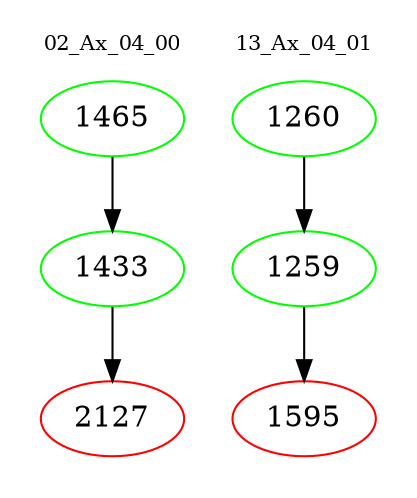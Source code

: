 digraph{
subgraph cluster_0 {
color = white
label = "02_Ax_04_00";
fontsize=10;
T0_1465 [label="1465", color="green"]
T0_1465 -> T0_1433 [color="black"]
T0_1433 [label="1433", color="green"]
T0_1433 -> T0_2127 [color="black"]
T0_2127 [label="2127", color="red"]
}
subgraph cluster_1 {
color = white
label = "13_Ax_04_01";
fontsize=10;
T1_1260 [label="1260", color="green"]
T1_1260 -> T1_1259 [color="black"]
T1_1259 [label="1259", color="green"]
T1_1259 -> T1_1595 [color="black"]
T1_1595 [label="1595", color="red"]
}
}
